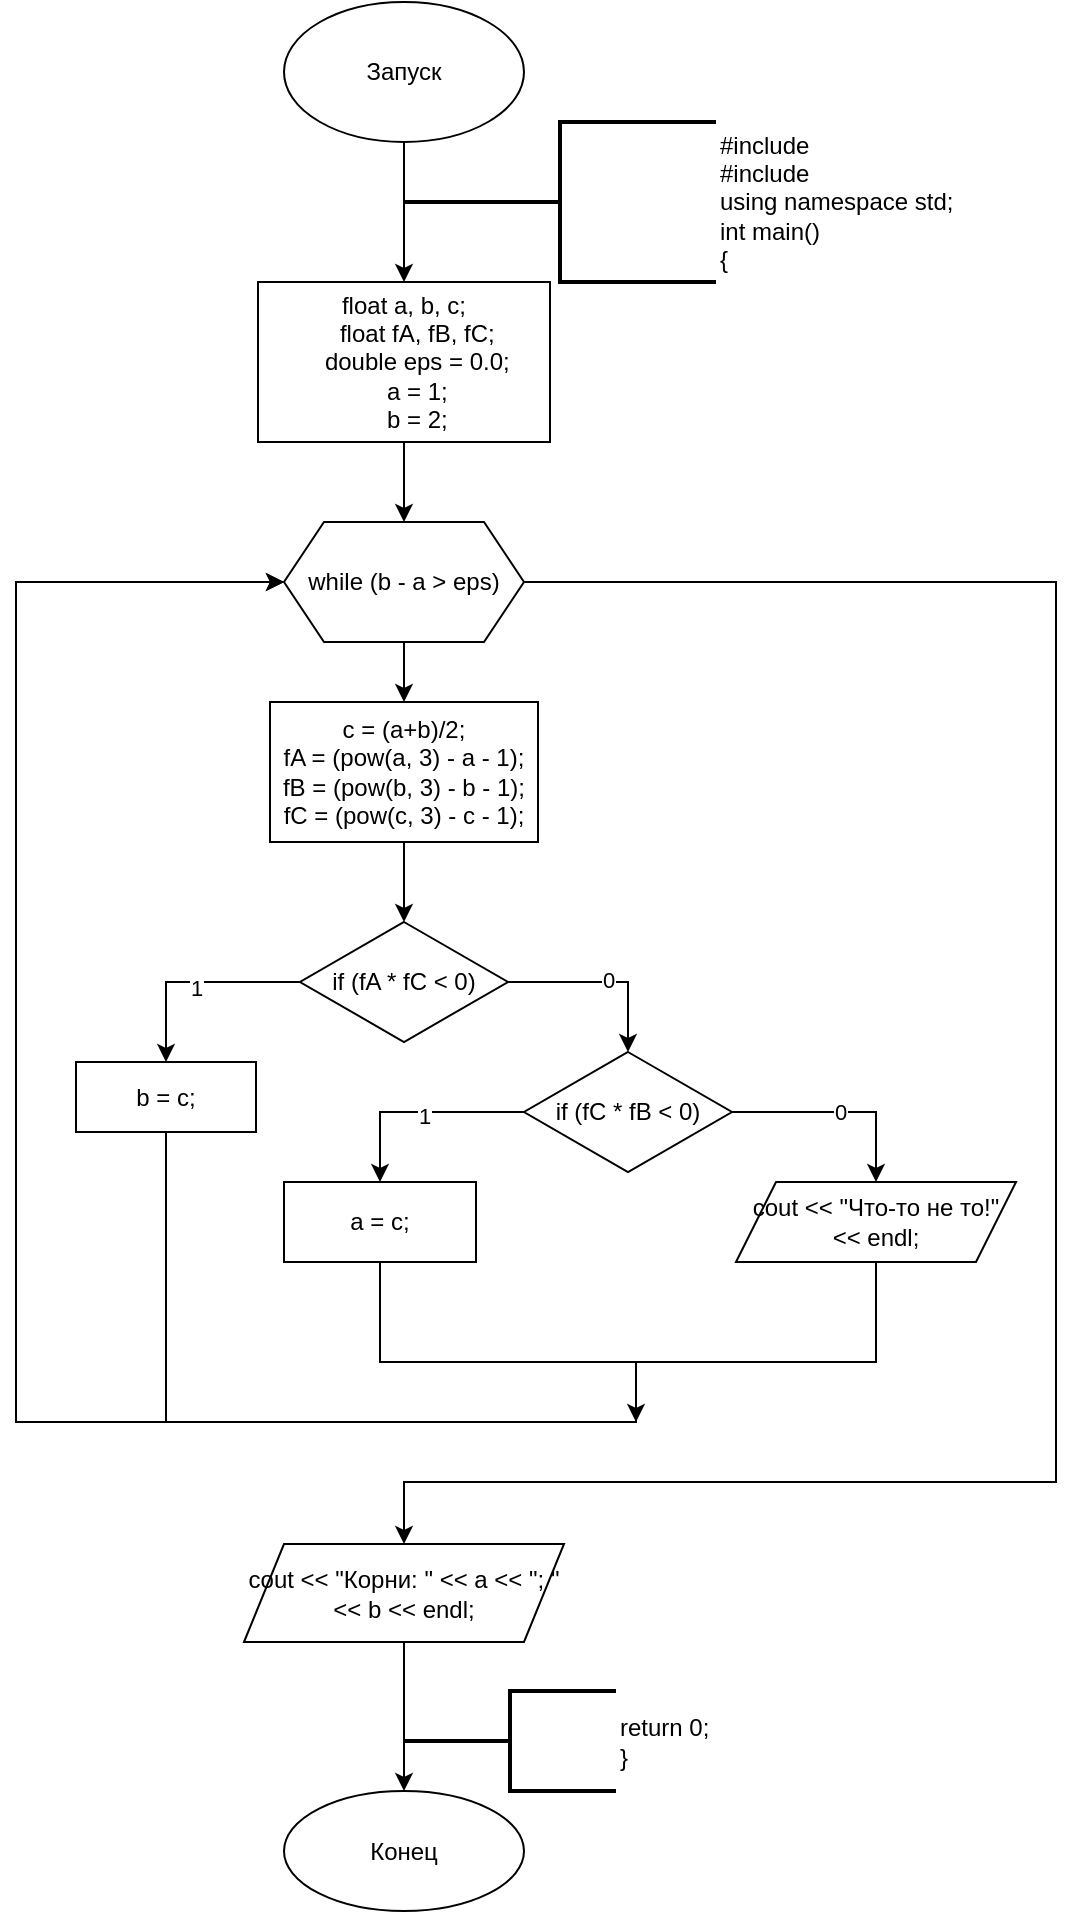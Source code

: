 <mxfile version="16.0.0"><diagram id="jpGrV7cgzziYHkZEXTPR" name="Page-1"><mxGraphModel dx="1061" dy="615" grid="1" gridSize="10" guides="1" tooltips="1" connect="1" arrows="1" fold="1" page="1" pageScale="1" pageWidth="827" pageHeight="1169" math="0" shadow="0"><root><mxCell id="0"/><mxCell id="1" parent="0"/><mxCell id="_2p8O7gxHFko6SmZErYz-3" value="" style="edgeStyle=orthogonalEdgeStyle;rounded=0;orthogonalLoop=1;jettySize=auto;html=1;" edge="1" parent="1" source="_2p8O7gxHFko6SmZErYz-1" target="_2p8O7gxHFko6SmZErYz-2"><mxGeometry relative="1" as="geometry"/></mxCell><mxCell id="_2p8O7gxHFko6SmZErYz-1" value="Запуск" style="ellipse;whiteSpace=wrap;html=1;" vertex="1" parent="1"><mxGeometry x="354" y="30" width="120" height="70" as="geometry"/></mxCell><mxCell id="_2p8O7gxHFko6SmZErYz-5" value="" style="edgeStyle=orthogonalEdgeStyle;rounded=0;orthogonalLoop=1;jettySize=auto;html=1;" edge="1" parent="1" source="_2p8O7gxHFko6SmZErYz-2" target="_2p8O7gxHFko6SmZErYz-4"><mxGeometry relative="1" as="geometry"/></mxCell><mxCell id="_2p8O7gxHFko6SmZErYz-2" value="float a, b, c;&#10;    float fA, fB, fC;&#10;    double eps = 0.0;&#10;    a = 1;&#10;    b = 2;" style="whiteSpace=wrap;html=1;" vertex="1" parent="1"><mxGeometry x="341" y="170" width="146" height="80" as="geometry"/></mxCell><mxCell id="_2p8O7gxHFko6SmZErYz-7" value="" style="edgeStyle=orthogonalEdgeStyle;rounded=0;orthogonalLoop=1;jettySize=auto;html=1;" edge="1" parent="1" source="_2p8O7gxHFko6SmZErYz-4" target="_2p8O7gxHFko6SmZErYz-6"><mxGeometry relative="1" as="geometry"/></mxCell><mxCell id="_2p8O7gxHFko6SmZErYz-30" style="edgeStyle=orthogonalEdgeStyle;rounded=0;orthogonalLoop=1;jettySize=auto;html=1;entryX=0.5;entryY=0;entryDx=0;entryDy=0;" edge="1" parent="1" source="_2p8O7gxHFko6SmZErYz-4" target="_2p8O7gxHFko6SmZErYz-22"><mxGeometry relative="1" as="geometry"><Array as="points"><mxPoint x="740" y="320"/><mxPoint x="740" y="770"/><mxPoint x="414" y="770"/></Array></mxGeometry></mxCell><mxCell id="_2p8O7gxHFko6SmZErYz-4" value="while (b - a &gt; eps)" style="shape=hexagon;perimeter=hexagonPerimeter2;whiteSpace=wrap;html=1;fixedSize=1;" vertex="1" parent="1"><mxGeometry x="354" y="290" width="120" height="60" as="geometry"/></mxCell><mxCell id="_2p8O7gxHFko6SmZErYz-9" value="" style="edgeStyle=orthogonalEdgeStyle;rounded=0;orthogonalLoop=1;jettySize=auto;html=1;" edge="1" parent="1" source="_2p8O7gxHFko6SmZErYz-6" target="_2p8O7gxHFko6SmZErYz-8"><mxGeometry relative="1" as="geometry"/></mxCell><mxCell id="_2p8O7gxHFko6SmZErYz-6" value="c = (a+b)/2;&lt;br&gt;fA = (pow(a, 3) - a - 1);&lt;br&gt;fB = (pow(b, 3) - b - 1);&lt;br&gt;fC = (pow(c, 3) - c - 1);" style="whiteSpace=wrap;html=1;" vertex="1" parent="1"><mxGeometry x="347" y="380" width="134" height="70" as="geometry"/></mxCell><mxCell id="_2p8O7gxHFko6SmZErYz-11" value="" style="edgeStyle=orthogonalEdgeStyle;rounded=0;orthogonalLoop=1;jettySize=auto;html=1;" edge="1" parent="1" source="_2p8O7gxHFko6SmZErYz-8" target="_2p8O7gxHFko6SmZErYz-10"><mxGeometry relative="1" as="geometry"/></mxCell><mxCell id="_2p8O7gxHFko6SmZErYz-12" value="1" style="edgeLabel;html=1;align=center;verticalAlign=middle;resizable=0;points=[];" vertex="1" connectable="0" parent="_2p8O7gxHFko6SmZErYz-11"><mxGeometry x="-0.028" y="3" relative="1" as="geometry"><mxPoint as="offset"/></mxGeometry></mxCell><mxCell id="_2p8O7gxHFko6SmZErYz-14" value="" style="edgeStyle=orthogonalEdgeStyle;rounded=0;orthogonalLoop=1;jettySize=auto;html=1;" edge="1" parent="1" source="_2p8O7gxHFko6SmZErYz-8" target="_2p8O7gxHFko6SmZErYz-13"><mxGeometry relative="1" as="geometry"/></mxCell><mxCell id="_2p8O7gxHFko6SmZErYz-18" value="0" style="edgeLabel;html=1;align=center;verticalAlign=middle;resizable=0;points=[];" vertex="1" connectable="0" parent="_2p8O7gxHFko6SmZErYz-14"><mxGeometry x="0.053" y="1" relative="1" as="geometry"><mxPoint as="offset"/></mxGeometry></mxCell><mxCell id="_2p8O7gxHFko6SmZErYz-8" value="if (fA * fC &lt; 0)" style="rhombus;whiteSpace=wrap;html=1;" vertex="1" parent="1"><mxGeometry x="362" y="490" width="104" height="60" as="geometry"/></mxCell><mxCell id="_2p8O7gxHFko6SmZErYz-21" style="edgeStyle=orthogonalEdgeStyle;rounded=0;orthogonalLoop=1;jettySize=auto;html=1;entryX=0;entryY=0.5;entryDx=0;entryDy=0;" edge="1" parent="1" source="_2p8O7gxHFko6SmZErYz-10" target="_2p8O7gxHFko6SmZErYz-4"><mxGeometry relative="1" as="geometry"><mxPoint x="414" y="800" as="targetPoint"/><Array as="points"><mxPoint x="295" y="740"/><mxPoint x="220" y="740"/><mxPoint x="220" y="320"/></Array></mxGeometry></mxCell><mxCell id="_2p8O7gxHFko6SmZErYz-10" value="b = c;" style="whiteSpace=wrap;html=1;" vertex="1" parent="1"><mxGeometry x="250" y="560" width="90" height="35" as="geometry"/></mxCell><mxCell id="_2p8O7gxHFko6SmZErYz-15" style="edgeStyle=orthogonalEdgeStyle;rounded=0;orthogonalLoop=1;jettySize=auto;html=1;" edge="1" parent="1" source="_2p8O7gxHFko6SmZErYz-13" target="_2p8O7gxHFko6SmZErYz-16"><mxGeometry relative="1" as="geometry"><mxPoint x="400" y="640" as="targetPoint"/></mxGeometry></mxCell><mxCell id="_2p8O7gxHFko6SmZErYz-17" value="1" style="edgeLabel;html=1;align=center;verticalAlign=middle;resizable=0;points=[];" vertex="1" connectable="0" parent="_2p8O7gxHFko6SmZErYz-15"><mxGeometry x="-0.065" y="2" relative="1" as="geometry"><mxPoint as="offset"/></mxGeometry></mxCell><mxCell id="_2p8O7gxHFko6SmZErYz-20" value="" style="edgeStyle=orthogonalEdgeStyle;rounded=0;orthogonalLoop=1;jettySize=auto;html=1;" edge="1" parent="1" source="_2p8O7gxHFko6SmZErYz-13" target="_2p8O7gxHFko6SmZErYz-19"><mxGeometry relative="1" as="geometry"/></mxCell><mxCell id="_2p8O7gxHFko6SmZErYz-29" value="0" style="edgeLabel;html=1;align=center;verticalAlign=middle;resizable=0;points=[];" vertex="1" connectable="0" parent="_2p8O7gxHFko6SmZErYz-20"><mxGeometry x="0.009" relative="1" as="geometry"><mxPoint as="offset"/></mxGeometry></mxCell><mxCell id="_2p8O7gxHFko6SmZErYz-13" value="if (fC * fB &lt; 0)" style="rhombus;whiteSpace=wrap;html=1;" vertex="1" parent="1"><mxGeometry x="474" y="555" width="104" height="60" as="geometry"/></mxCell><mxCell id="_2p8O7gxHFko6SmZErYz-23" style="edgeStyle=orthogonalEdgeStyle;rounded=0;orthogonalLoop=1;jettySize=auto;html=1;exitX=0.5;exitY=1;exitDx=0;exitDy=0;entryX=0;entryY=0.5;entryDx=0;entryDy=0;" edge="1" parent="1" source="_2p8O7gxHFko6SmZErYz-16" target="_2p8O7gxHFko6SmZErYz-4"><mxGeometry relative="1" as="geometry"><Array as="points"><mxPoint x="402" y="710"/><mxPoint x="530" y="710"/><mxPoint x="530" y="740"/><mxPoint x="220" y="740"/><mxPoint x="220" y="320"/></Array></mxGeometry></mxCell><mxCell id="_2p8O7gxHFko6SmZErYz-16" value="a = c;" style="rounded=0;whiteSpace=wrap;html=1;" vertex="1" parent="1"><mxGeometry x="354" y="620" width="96" height="40" as="geometry"/></mxCell><mxCell id="_2p8O7gxHFko6SmZErYz-24" style="edgeStyle=orthogonalEdgeStyle;rounded=0;orthogonalLoop=1;jettySize=auto;html=1;" edge="1" parent="1" source="_2p8O7gxHFko6SmZErYz-19"><mxGeometry relative="1" as="geometry"><mxPoint x="530" y="740" as="targetPoint"/><Array as="points"><mxPoint x="650" y="710"/><mxPoint x="530" y="710"/></Array></mxGeometry></mxCell><mxCell id="_2p8O7gxHFko6SmZErYz-19" value="cout &lt;&lt; &quot;Что-то не то!&quot; &lt;&lt; endl;" style="shape=parallelogram;perimeter=parallelogramPerimeter;whiteSpace=wrap;html=1;fixedSize=1;" vertex="1" parent="1"><mxGeometry x="580" y="620" width="140" height="40" as="geometry"/></mxCell><mxCell id="_2p8O7gxHFko6SmZErYz-26" value="" style="edgeStyle=orthogonalEdgeStyle;rounded=0;orthogonalLoop=1;jettySize=auto;html=1;" edge="1" parent="1" source="_2p8O7gxHFko6SmZErYz-22" target="_2p8O7gxHFko6SmZErYz-25"><mxGeometry relative="1" as="geometry"/></mxCell><mxCell id="_2p8O7gxHFko6SmZErYz-22" value="cout &lt;&lt; &quot;Корни: &quot; &lt;&lt; a &lt;&lt; &quot;; &quot; &lt;&lt; b &lt;&lt; endl;" style="shape=parallelogram;perimeter=parallelogramPerimeter;whiteSpace=wrap;html=1;fixedSize=1;" vertex="1" parent="1"><mxGeometry x="334" y="801" width="160" height="49" as="geometry"/></mxCell><mxCell id="_2p8O7gxHFko6SmZErYz-25" value="Конец" style="ellipse;whiteSpace=wrap;html=1;" vertex="1" parent="1"><mxGeometry x="354" y="924.5" width="120" height="60" as="geometry"/></mxCell><mxCell id="_2p8O7gxHFko6SmZErYz-27" value="return 0;&#10;}" style="strokeWidth=2;html=1;shape=mxgraph.flowchart.annotation_2;align=left;labelPosition=right;pointerEvents=1;" vertex="1" parent="1"><mxGeometry x="414" y="874.5" width="106" height="50" as="geometry"/></mxCell><mxCell id="_2p8O7gxHFko6SmZErYz-28" value="#include &lt;iostream&gt;&#10;#include &lt;cmath&gt;&#10;using namespace std;&#10;int main()&#10;{" style="strokeWidth=2;html=1;shape=mxgraph.flowchart.annotation_2;align=left;labelPosition=right;pointerEvents=1;" vertex="1" parent="1"><mxGeometry x="414" y="90" width="156" height="80" as="geometry"/></mxCell></root></mxGraphModel></diagram></mxfile>